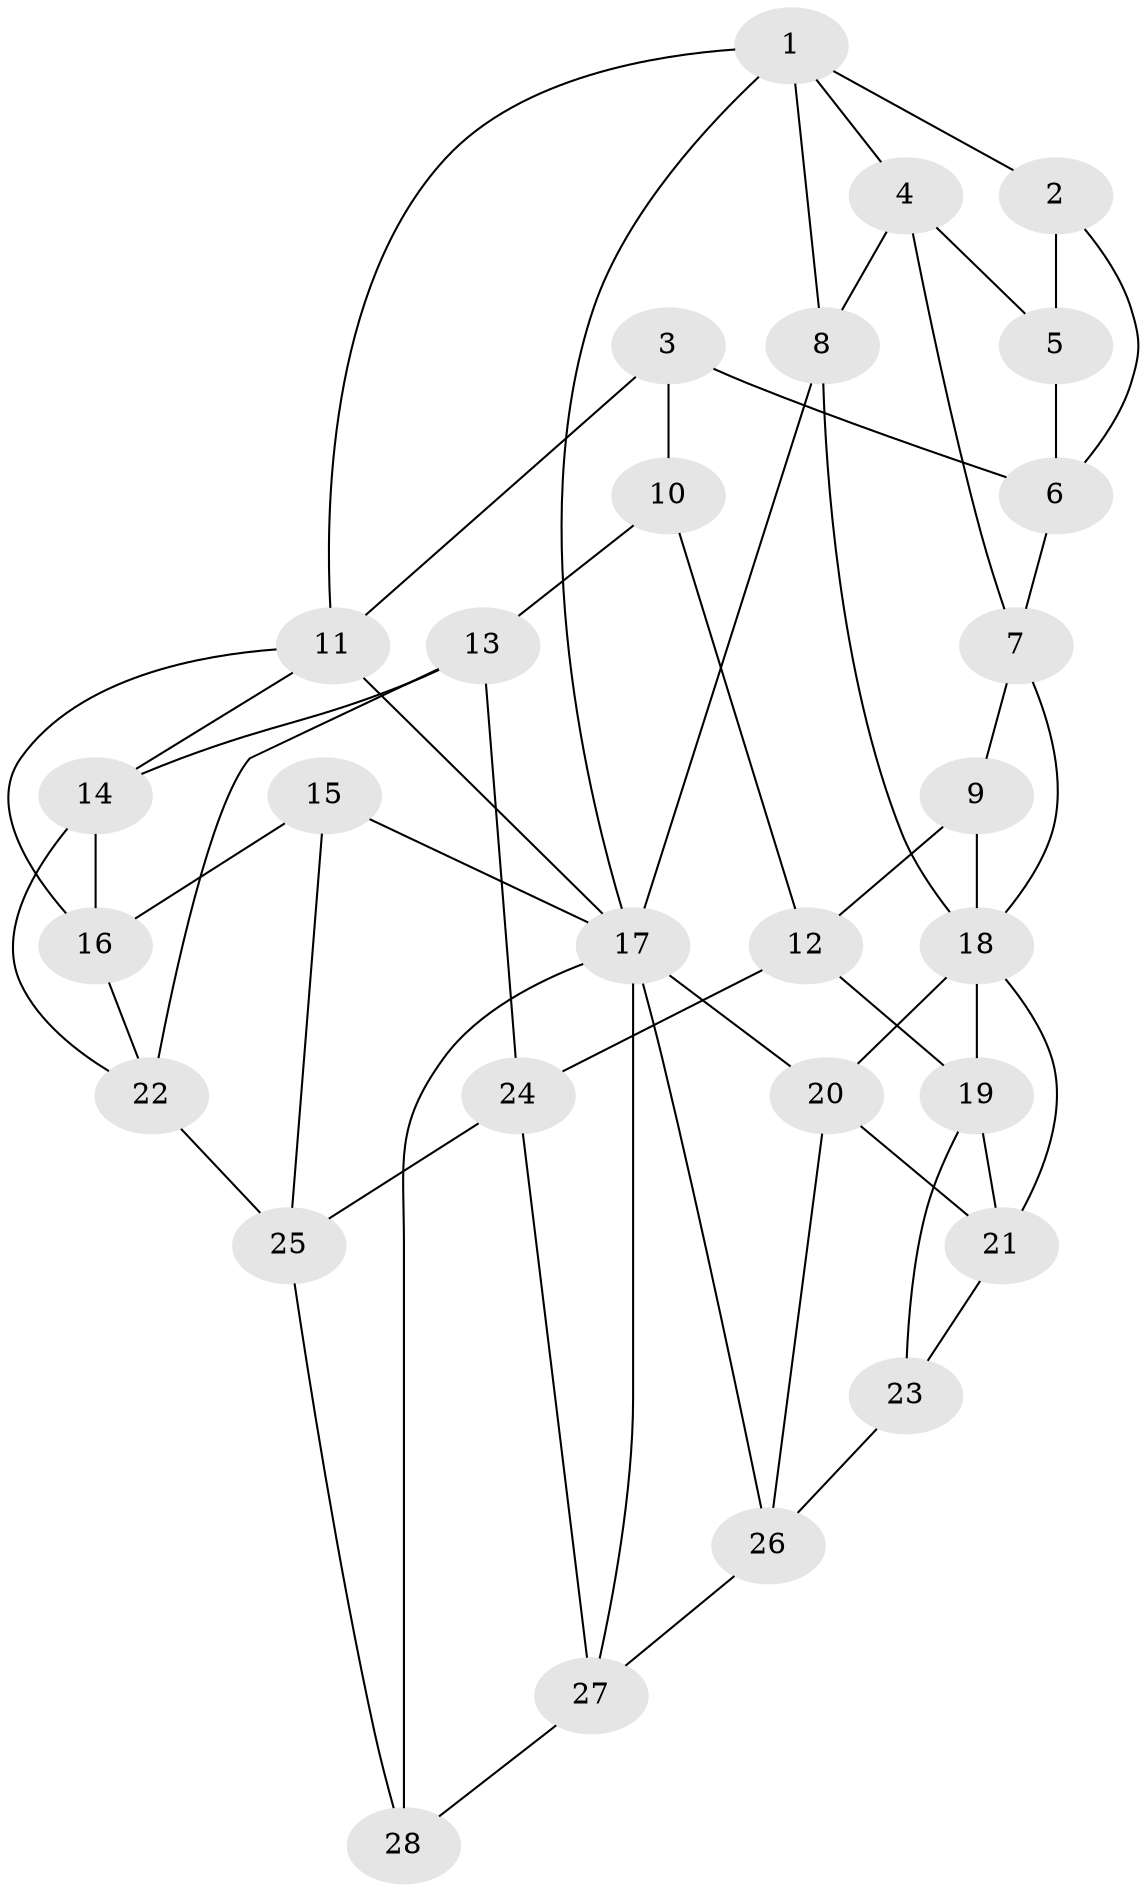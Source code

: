 // original degree distribution, {3: 0.03571428571428571, 5: 0.4642857142857143, 4: 0.26785714285714285, 6: 0.23214285714285715}
// Generated by graph-tools (version 1.1) at 2025/27/03/09/25 03:27:11]
// undirected, 28 vertices, 56 edges
graph export_dot {
graph [start="1"]
  node [color=gray90,style=filled];
  1;
  2;
  3;
  4;
  5;
  6;
  7;
  8;
  9;
  10;
  11;
  12;
  13;
  14;
  15;
  16;
  17;
  18;
  19;
  20;
  21;
  22;
  23;
  24;
  25;
  26;
  27;
  28;
  1 -- 2 [weight=1.0];
  1 -- 4 [weight=1.0];
  1 -- 8 [weight=1.0];
  1 -- 11 [weight=1.0];
  1 -- 17 [weight=1.0];
  2 -- 5 [weight=2.0];
  2 -- 6 [weight=1.0];
  3 -- 6 [weight=1.0];
  3 -- 10 [weight=1.0];
  3 -- 11 [weight=1.0];
  4 -- 5 [weight=1.0];
  4 -- 7 [weight=1.0];
  4 -- 8 [weight=1.0];
  5 -- 6 [weight=1.0];
  6 -- 7 [weight=1.0];
  7 -- 9 [weight=1.0];
  7 -- 18 [weight=1.0];
  8 -- 17 [weight=1.0];
  8 -- 18 [weight=1.0];
  9 -- 12 [weight=1.0];
  9 -- 18 [weight=1.0];
  10 -- 12 [weight=1.0];
  10 -- 13 [weight=1.0];
  11 -- 14 [weight=1.0];
  11 -- 16 [weight=1.0];
  11 -- 17 [weight=1.0];
  12 -- 19 [weight=1.0];
  12 -- 24 [weight=1.0];
  13 -- 14 [weight=1.0];
  13 -- 22 [weight=1.0];
  13 -- 24 [weight=1.0];
  14 -- 16 [weight=1.0];
  14 -- 22 [weight=1.0];
  15 -- 16 [weight=1.0];
  15 -- 17 [weight=1.0];
  15 -- 25 [weight=1.0];
  16 -- 22 [weight=1.0];
  17 -- 20 [weight=1.0];
  17 -- 26 [weight=1.0];
  17 -- 27 [weight=1.0];
  17 -- 28 [weight=1.0];
  18 -- 19 [weight=1.0];
  18 -- 20 [weight=1.0];
  18 -- 21 [weight=1.0];
  19 -- 21 [weight=1.0];
  19 -- 23 [weight=1.0];
  20 -- 21 [weight=1.0];
  20 -- 26 [weight=1.0];
  21 -- 23 [weight=1.0];
  22 -- 25 [weight=1.0];
  23 -- 26 [weight=1.0];
  24 -- 25 [weight=1.0];
  24 -- 27 [weight=1.0];
  25 -- 28 [weight=1.0];
  26 -- 27 [weight=1.0];
  27 -- 28 [weight=1.0];
}
